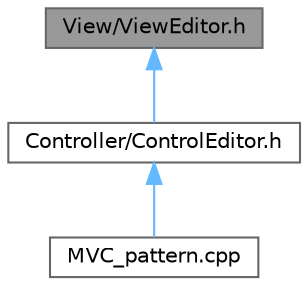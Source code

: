digraph "View/ViewEditor.h"
{
 // LATEX_PDF_SIZE
  bgcolor="transparent";
  edge [fontname=Helvetica,fontsize=10,labelfontname=Helvetica,labelfontsize=10];
  node [fontname=Helvetica,fontsize=10,shape=box,height=0.2,width=0.4];
  Node1 [id="Node000001",label="View/ViewEditor.h",height=0.2,width=0.4,color="gray40", fillcolor="grey60", style="filled", fontcolor="black",tooltip="header file ViewEditor.h"];
  Node1 -> Node2 [id="edge1_Node000001_Node000002",dir="back",color="steelblue1",style="solid",tooltip=" "];
  Node2 [id="Node000002",label="Controller/ControlEditor.h",height=0.2,width=0.4,color="grey40", fillcolor="white", style="filled",URL="$_control_editor_8h.html",tooltip="header file ControlEditor.h"];
  Node2 -> Node3 [id="edge2_Node000002_Node000003",dir="back",color="steelblue1",style="solid",tooltip=" "];
  Node3 [id="Node000003",label="MVC_pattern.cpp",height=0.2,width=0.4,color="grey40", fillcolor="white", style="filled",URL="$_m_v_c__pattern_8cpp.html",tooltip="файл MVC_pattern.cpp"];
}
